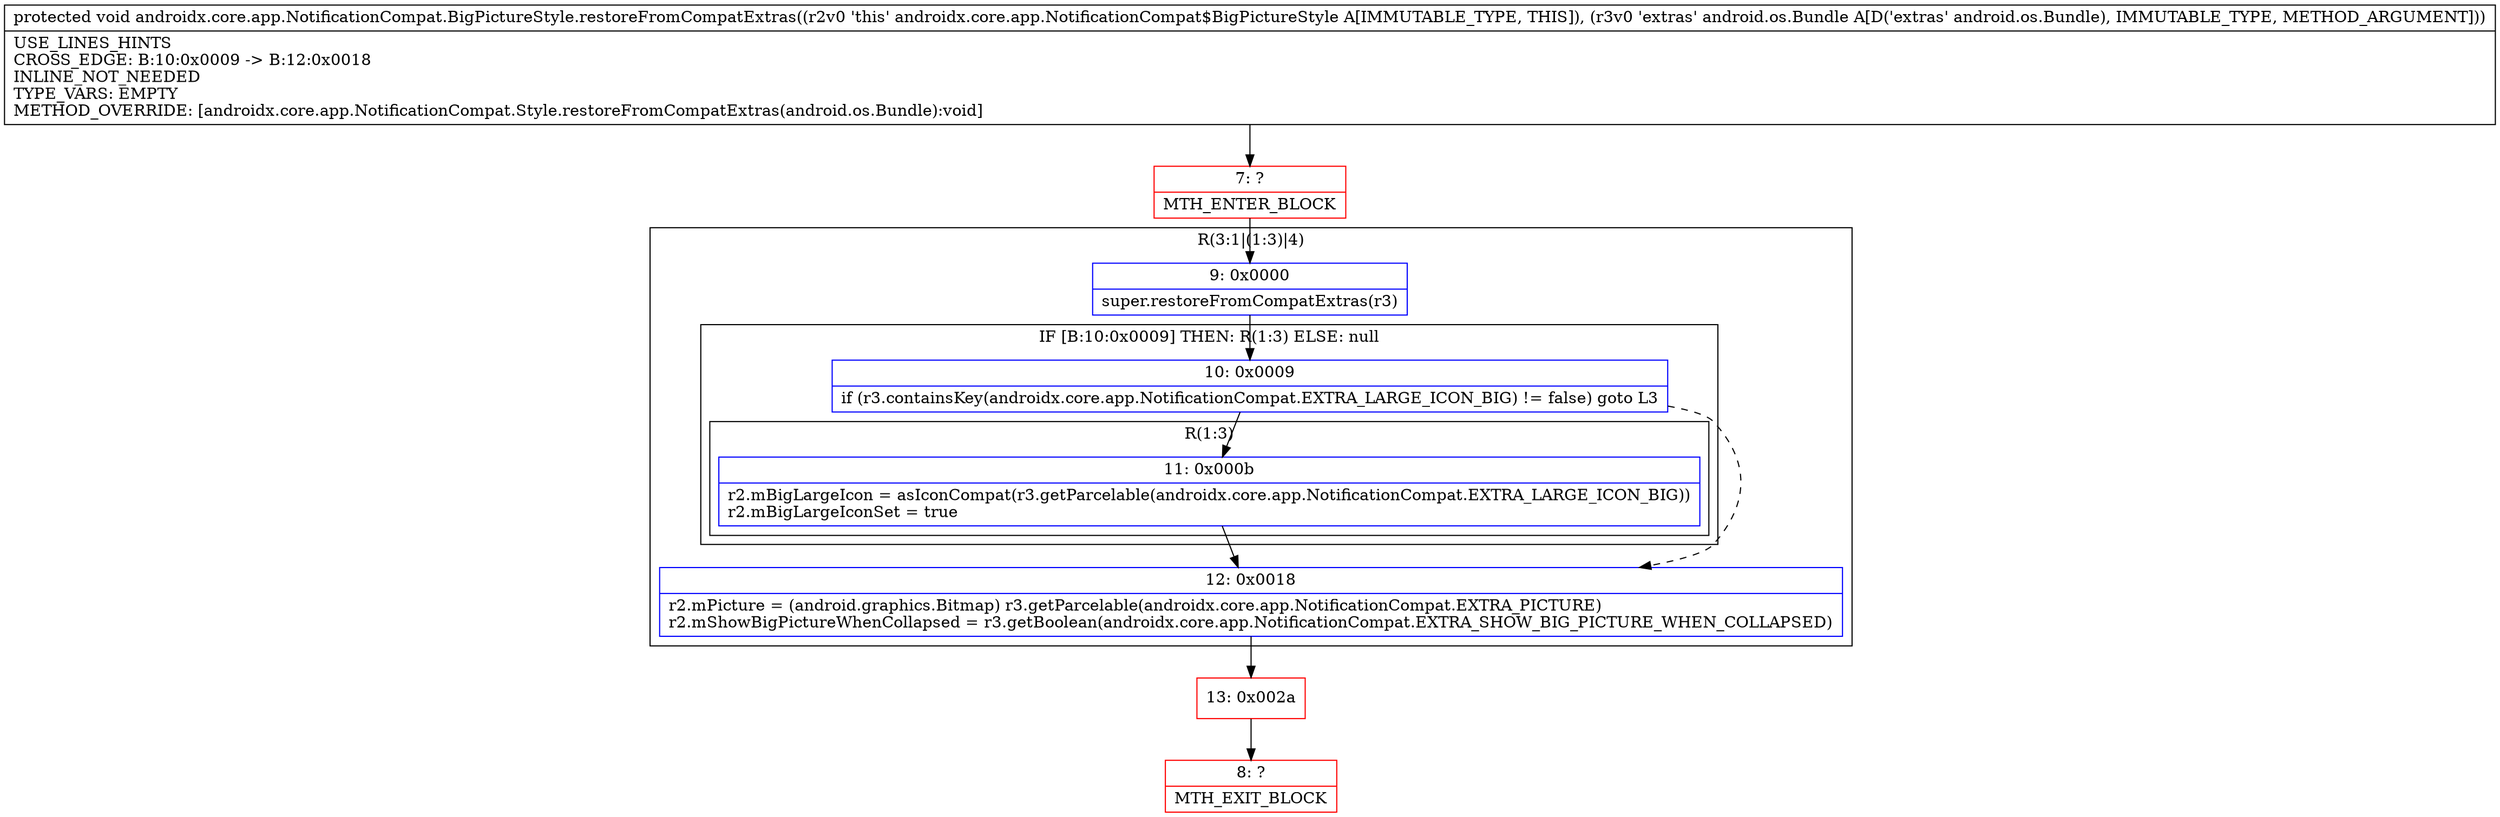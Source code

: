 digraph "CFG forandroidx.core.app.NotificationCompat.BigPictureStyle.restoreFromCompatExtras(Landroid\/os\/Bundle;)V" {
subgraph cluster_Region_679095484 {
label = "R(3:1|(1:3)|4)";
node [shape=record,color=blue];
Node_9 [shape=record,label="{9\:\ 0x0000|super.restoreFromCompatExtras(r3)\l}"];
subgraph cluster_IfRegion_1264717271 {
label = "IF [B:10:0x0009] THEN: R(1:3) ELSE: null";
node [shape=record,color=blue];
Node_10 [shape=record,label="{10\:\ 0x0009|if (r3.containsKey(androidx.core.app.NotificationCompat.EXTRA_LARGE_ICON_BIG) != false) goto L3\l}"];
subgraph cluster_Region_1919071213 {
label = "R(1:3)";
node [shape=record,color=blue];
Node_11 [shape=record,label="{11\:\ 0x000b|r2.mBigLargeIcon = asIconCompat(r3.getParcelable(androidx.core.app.NotificationCompat.EXTRA_LARGE_ICON_BIG))\lr2.mBigLargeIconSet = true\l}"];
}
}
Node_12 [shape=record,label="{12\:\ 0x0018|r2.mPicture = (android.graphics.Bitmap) r3.getParcelable(androidx.core.app.NotificationCompat.EXTRA_PICTURE)\lr2.mShowBigPictureWhenCollapsed = r3.getBoolean(androidx.core.app.NotificationCompat.EXTRA_SHOW_BIG_PICTURE_WHEN_COLLAPSED)\l}"];
}
Node_7 [shape=record,color=red,label="{7\:\ ?|MTH_ENTER_BLOCK\l}"];
Node_13 [shape=record,color=red,label="{13\:\ 0x002a}"];
Node_8 [shape=record,color=red,label="{8\:\ ?|MTH_EXIT_BLOCK\l}"];
MethodNode[shape=record,label="{protected void androidx.core.app.NotificationCompat.BigPictureStyle.restoreFromCompatExtras((r2v0 'this' androidx.core.app.NotificationCompat$BigPictureStyle A[IMMUTABLE_TYPE, THIS]), (r3v0 'extras' android.os.Bundle A[D('extras' android.os.Bundle), IMMUTABLE_TYPE, METHOD_ARGUMENT]))  | USE_LINES_HINTS\lCROSS_EDGE: B:10:0x0009 \-\> B:12:0x0018\lINLINE_NOT_NEEDED\lTYPE_VARS: EMPTY\lMETHOD_OVERRIDE: [androidx.core.app.NotificationCompat.Style.restoreFromCompatExtras(android.os.Bundle):void]\l}"];
MethodNode -> Node_7;Node_9 -> Node_10;
Node_10 -> Node_11;
Node_10 -> Node_12[style=dashed];
Node_11 -> Node_12;
Node_12 -> Node_13;
Node_7 -> Node_9;
Node_13 -> Node_8;
}

